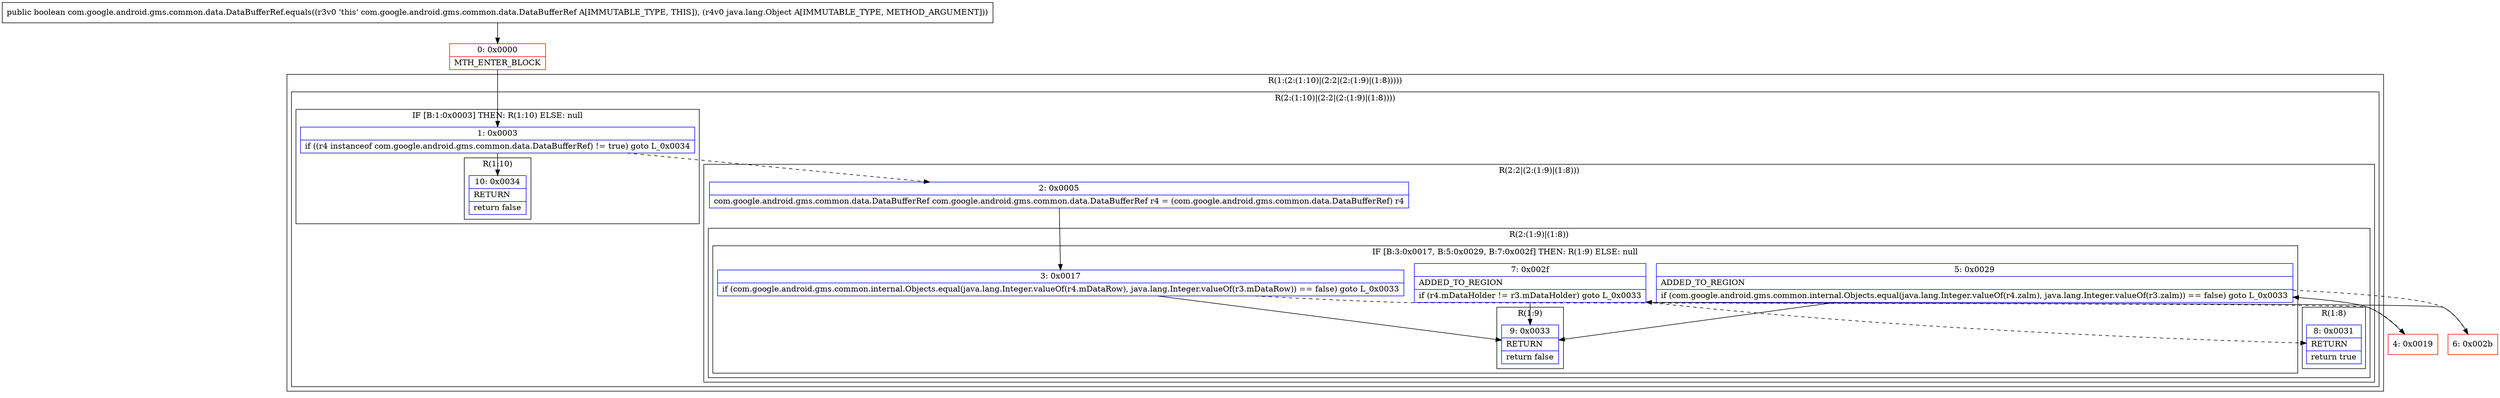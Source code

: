 digraph "CFG forcom.google.android.gms.common.data.DataBufferRef.equals(Ljava\/lang\/Object;)Z" {
subgraph cluster_Region_1332903287 {
label = "R(1:(2:(1:10)|(2:2|(2:(1:9)|(1:8)))))";
node [shape=record,color=blue];
subgraph cluster_Region_506726704 {
label = "R(2:(1:10)|(2:2|(2:(1:9)|(1:8))))";
node [shape=record,color=blue];
subgraph cluster_IfRegion_420562292 {
label = "IF [B:1:0x0003] THEN: R(1:10) ELSE: null";
node [shape=record,color=blue];
Node_1 [shape=record,label="{1\:\ 0x0003|if ((r4 instanceof com.google.android.gms.common.data.DataBufferRef) != true) goto L_0x0034\l}"];
subgraph cluster_Region_893061139 {
label = "R(1:10)";
node [shape=record,color=blue];
Node_10 [shape=record,label="{10\:\ 0x0034|RETURN\l|return false\l}"];
}
}
subgraph cluster_Region_1657948216 {
label = "R(2:2|(2:(1:9)|(1:8)))";
node [shape=record,color=blue];
Node_2 [shape=record,label="{2\:\ 0x0005|com.google.android.gms.common.data.DataBufferRef com.google.android.gms.common.data.DataBufferRef r4 = (com.google.android.gms.common.data.DataBufferRef) r4\l}"];
subgraph cluster_Region_1769886214 {
label = "R(2:(1:9)|(1:8))";
node [shape=record,color=blue];
subgraph cluster_IfRegion_484737583 {
label = "IF [B:3:0x0017, B:5:0x0029, B:7:0x002f] THEN: R(1:9) ELSE: null";
node [shape=record,color=blue];
Node_3 [shape=record,label="{3\:\ 0x0017|if (com.google.android.gms.common.internal.Objects.equal(java.lang.Integer.valueOf(r4.mDataRow), java.lang.Integer.valueOf(r3.mDataRow)) == false) goto L_0x0033\l}"];
Node_5 [shape=record,label="{5\:\ 0x0029|ADDED_TO_REGION\l|if (com.google.android.gms.common.internal.Objects.equal(java.lang.Integer.valueOf(r4.zalm), java.lang.Integer.valueOf(r3.zalm)) == false) goto L_0x0033\l}"];
Node_7 [shape=record,label="{7\:\ 0x002f|ADDED_TO_REGION\l|if (r4.mDataHolder != r3.mDataHolder) goto L_0x0033\l}"];
subgraph cluster_Region_1463663504 {
label = "R(1:9)";
node [shape=record,color=blue];
Node_9 [shape=record,label="{9\:\ 0x0033|RETURN\l|return false\l}"];
}
}
subgraph cluster_Region_1142193894 {
label = "R(1:8)";
node [shape=record,color=blue];
Node_8 [shape=record,label="{8\:\ 0x0031|RETURN\l|return true\l}"];
}
}
}
}
}
Node_0 [shape=record,color=red,label="{0\:\ 0x0000|MTH_ENTER_BLOCK\l}"];
Node_4 [shape=record,color=red,label="{4\:\ 0x0019}"];
Node_6 [shape=record,color=red,label="{6\:\ 0x002b}"];
MethodNode[shape=record,label="{public boolean com.google.android.gms.common.data.DataBufferRef.equals((r3v0 'this' com.google.android.gms.common.data.DataBufferRef A[IMMUTABLE_TYPE, THIS]), (r4v0 java.lang.Object A[IMMUTABLE_TYPE, METHOD_ARGUMENT])) }"];
MethodNode -> Node_0;
Node_1 -> Node_2[style=dashed];
Node_1 -> Node_10;
Node_2 -> Node_3;
Node_3 -> Node_4[style=dashed];
Node_3 -> Node_9;
Node_5 -> Node_6[style=dashed];
Node_5 -> Node_9;
Node_7 -> Node_8[style=dashed];
Node_7 -> Node_9;
Node_0 -> Node_1;
Node_4 -> Node_5;
Node_6 -> Node_7;
}

